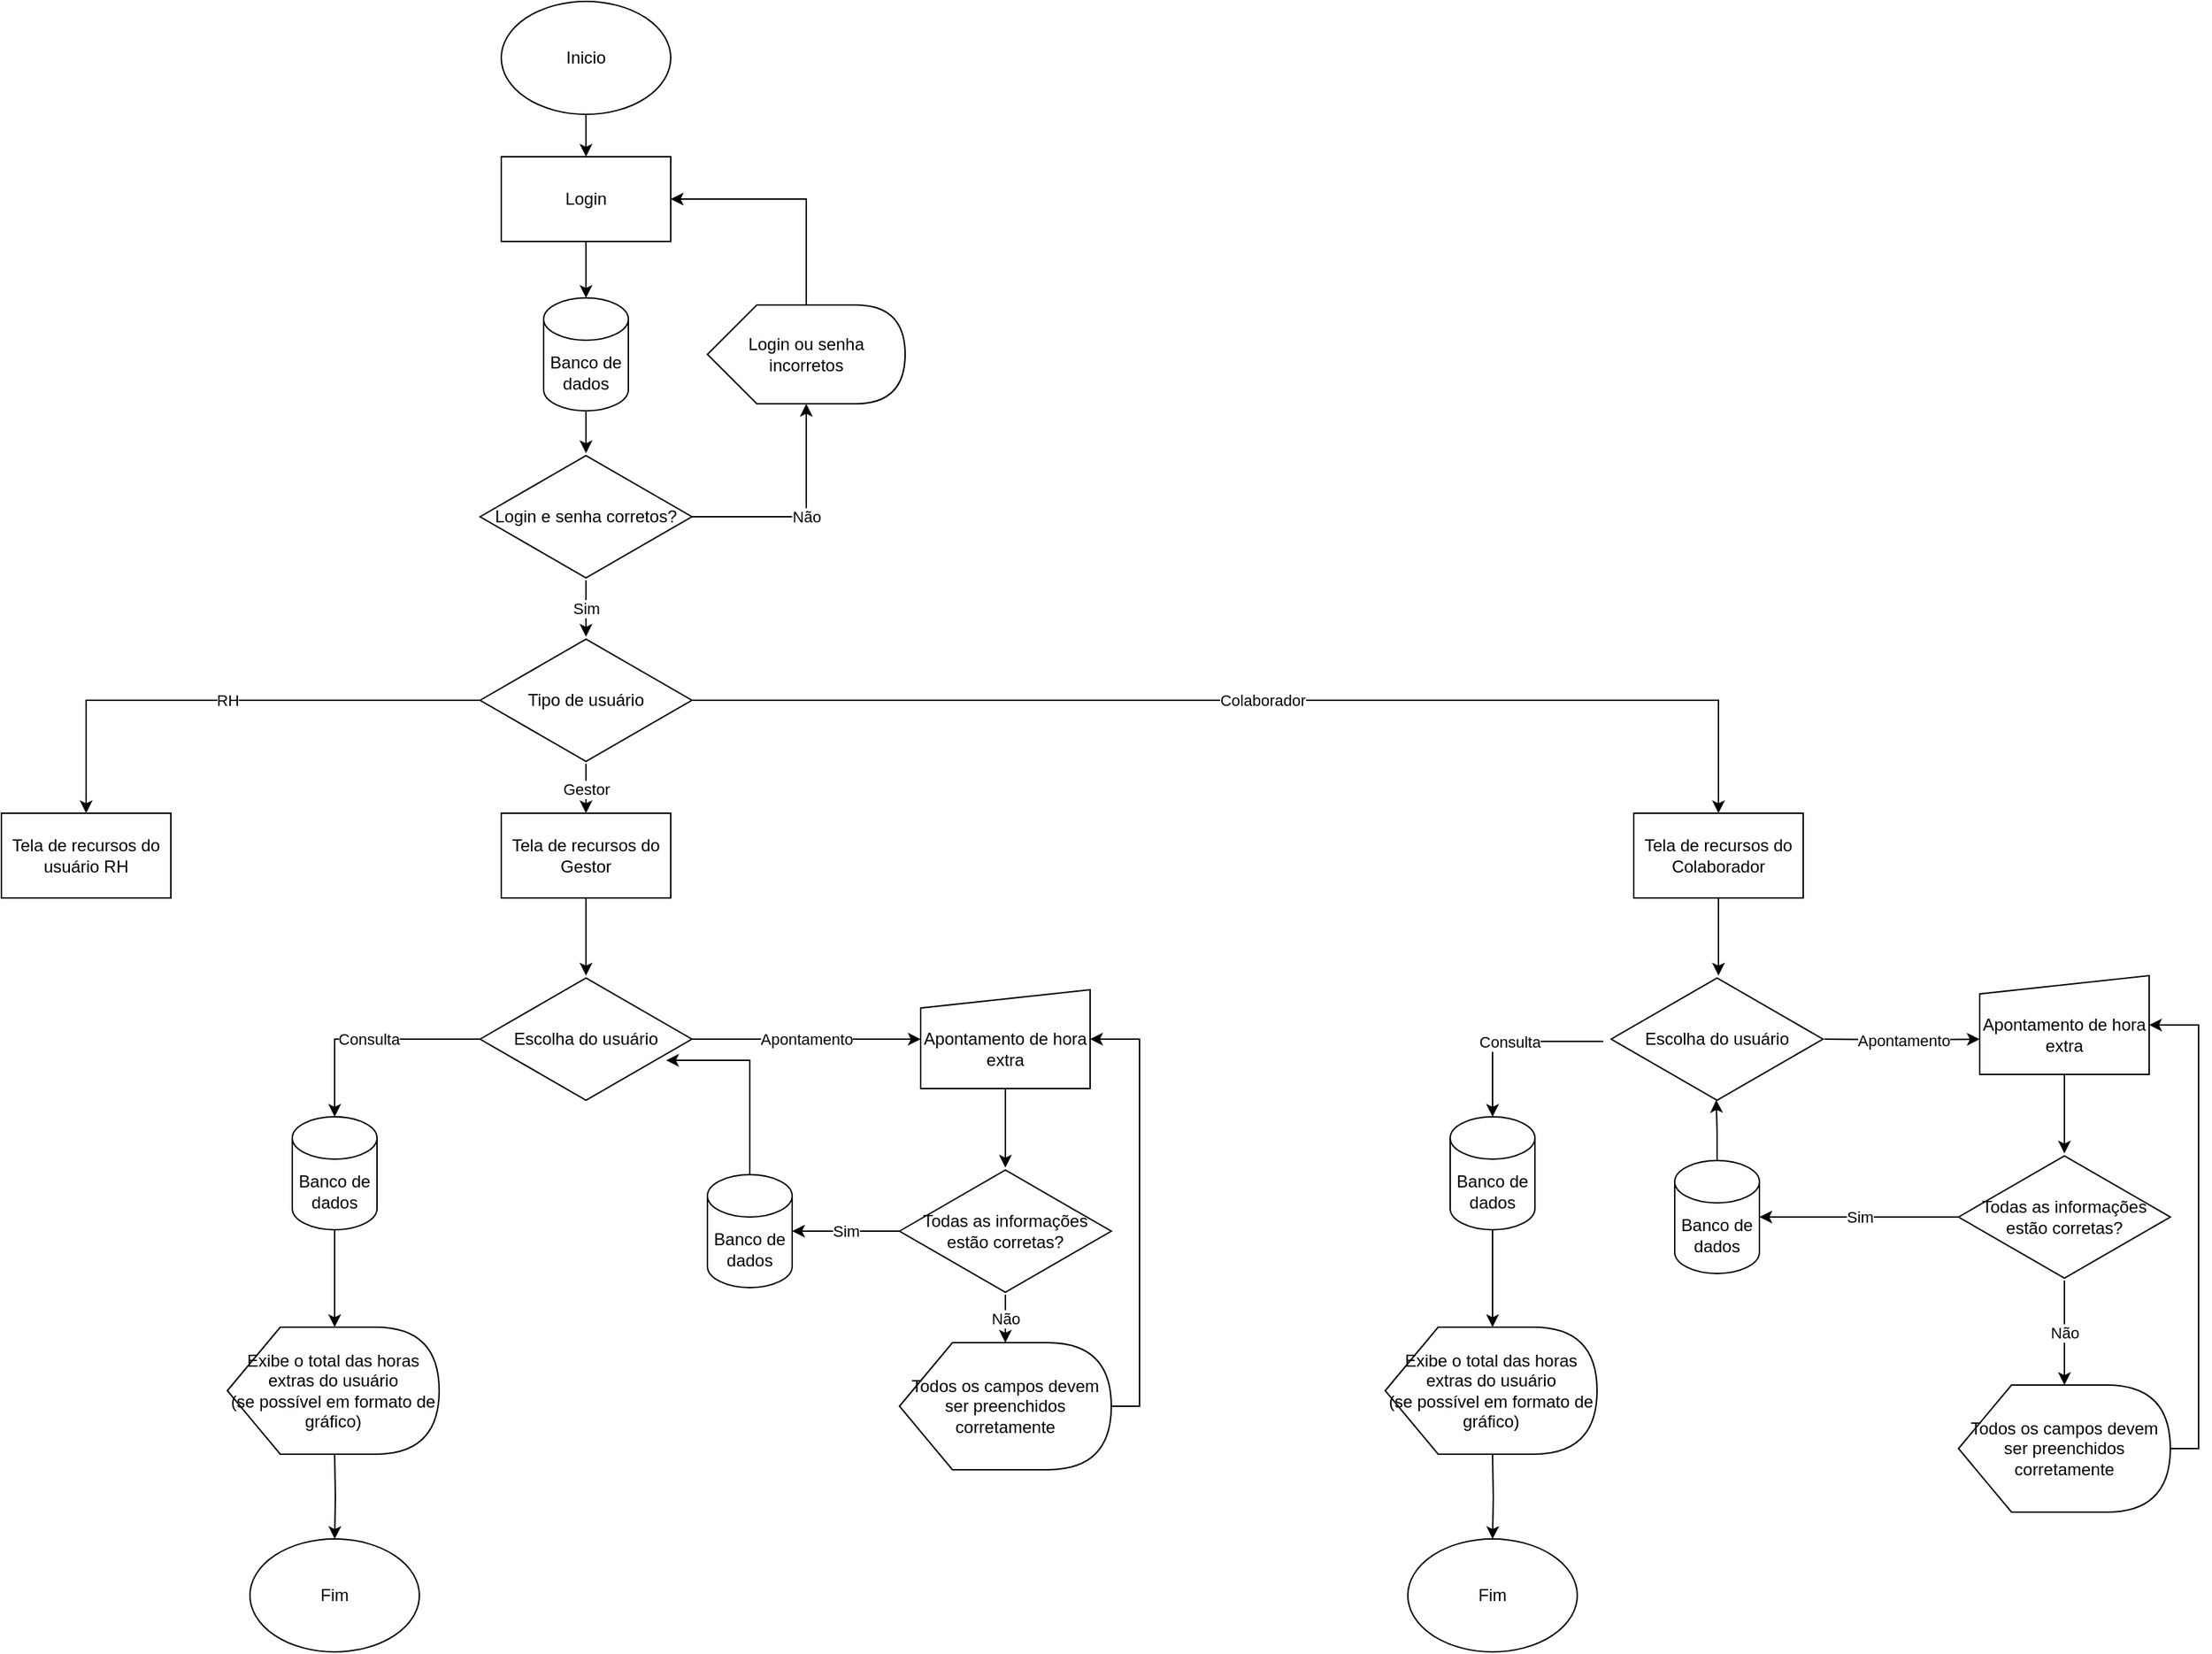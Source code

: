 <mxfile version="21.0.6" type="github">
  <diagram name="Página-1" id="D3uyBTpUd8ZrWWvqMtB1">
    <mxGraphModel dx="1393" dy="730" grid="1" gridSize="10" guides="1" tooltips="1" connect="1" arrows="1" fold="1" page="1" pageScale="1" pageWidth="827" pageHeight="1169" math="0" shadow="0">
      <root>
        <mxCell id="0" />
        <mxCell id="1" parent="0" />
        <mxCell id="dhavuiJlvwZqxC5yoZUc-5" value="" style="edgeStyle=orthogonalEdgeStyle;rounded=0;orthogonalLoop=1;jettySize=auto;html=1;" parent="1" source="dhavuiJlvwZqxC5yoZUc-2" target="dhavuiJlvwZqxC5yoZUc-3" edge="1">
          <mxGeometry relative="1" as="geometry" />
        </mxCell>
        <mxCell id="dhavuiJlvwZqxC5yoZUc-2" value="Inicio" style="ellipse;whiteSpace=wrap;html=1;" parent="1" vertex="1">
          <mxGeometry x="354" y="10" width="120" height="80" as="geometry" />
        </mxCell>
        <mxCell id="dhavuiJlvwZqxC5yoZUc-6" value="" style="edgeStyle=orthogonalEdgeStyle;rounded=0;orthogonalLoop=1;jettySize=auto;html=1;" parent="1" source="dhavuiJlvwZqxC5yoZUc-3" target="dhavuiJlvwZqxC5yoZUc-4" edge="1">
          <mxGeometry relative="1" as="geometry" />
        </mxCell>
        <mxCell id="dhavuiJlvwZqxC5yoZUc-3" value="Login" style="rounded=0;whiteSpace=wrap;html=1;" parent="1" vertex="1">
          <mxGeometry x="354" y="120" width="120" height="60" as="geometry" />
        </mxCell>
        <mxCell id="dhavuiJlvwZqxC5yoZUc-13" value="" style="edgeStyle=orthogonalEdgeStyle;rounded=0;orthogonalLoop=1;jettySize=auto;html=1;" parent="1" source="dhavuiJlvwZqxC5yoZUc-4" target="dhavuiJlvwZqxC5yoZUc-10" edge="1">
          <mxGeometry relative="1" as="geometry" />
        </mxCell>
        <mxCell id="dhavuiJlvwZqxC5yoZUc-4" value="Banco de dados" style="shape=cylinder3;whiteSpace=wrap;html=1;boundedLbl=1;backgroundOutline=1;size=15;" parent="1" vertex="1">
          <mxGeometry x="384" y="220" width="60" height="80" as="geometry" />
        </mxCell>
        <mxCell id="dhavuiJlvwZqxC5yoZUc-15" value="Não" style="edgeStyle=orthogonalEdgeStyle;rounded=0;orthogonalLoop=1;jettySize=auto;html=1;entryX=0;entryY=0;entryDx=70;entryDy=70;entryPerimeter=0;" parent="1" source="dhavuiJlvwZqxC5yoZUc-10" target="dhavuiJlvwZqxC5yoZUc-14" edge="1">
          <mxGeometry relative="1" as="geometry" />
        </mxCell>
        <mxCell id="dhavuiJlvwZqxC5yoZUc-19" value="Sim" style="edgeStyle=orthogonalEdgeStyle;rounded=0;orthogonalLoop=1;jettySize=auto;html=1;" parent="1" source="dhavuiJlvwZqxC5yoZUc-10" target="dhavuiJlvwZqxC5yoZUc-18" edge="1">
          <mxGeometry relative="1" as="geometry" />
        </mxCell>
        <mxCell id="dhavuiJlvwZqxC5yoZUc-10" value="Login e senha corretos?" style="html=1;whiteSpace=wrap;aspect=fixed;shape=isoRectangle;" parent="1" vertex="1">
          <mxGeometry x="339" y="330" width="150" height="90" as="geometry" />
        </mxCell>
        <mxCell id="dhavuiJlvwZqxC5yoZUc-17" style="edgeStyle=orthogonalEdgeStyle;rounded=0;orthogonalLoop=1;jettySize=auto;html=1;entryX=1;entryY=0.5;entryDx=0;entryDy=0;" parent="1" source="dhavuiJlvwZqxC5yoZUc-14" target="dhavuiJlvwZqxC5yoZUc-3" edge="1">
          <mxGeometry relative="1" as="geometry">
            <mxPoint x="530" y="130" as="targetPoint" />
            <Array as="points">
              <mxPoint x="570" y="150" />
            </Array>
          </mxGeometry>
        </mxCell>
        <mxCell id="dhavuiJlvwZqxC5yoZUc-14" value="Login ou senha incorretos" style="shape=display;whiteSpace=wrap;html=1;" parent="1" vertex="1">
          <mxGeometry x="500" y="225" width="140" height="70" as="geometry" />
        </mxCell>
        <mxCell id="dhavuiJlvwZqxC5yoZUc-24" value="RH" style="edgeStyle=orthogonalEdgeStyle;rounded=0;orthogonalLoop=1;jettySize=auto;html=1;entryX=0.5;entryY=0;entryDx=0;entryDy=0;" parent="1" source="dhavuiJlvwZqxC5yoZUc-18" target="dhavuiJlvwZqxC5yoZUc-21" edge="1">
          <mxGeometry relative="1" as="geometry" />
        </mxCell>
        <mxCell id="dhavuiJlvwZqxC5yoZUc-25" value="Gestor" style="edgeStyle=orthogonalEdgeStyle;rounded=0;orthogonalLoop=1;jettySize=auto;html=1;entryX=0.5;entryY=0;entryDx=0;entryDy=0;" parent="1" source="dhavuiJlvwZqxC5yoZUc-18" target="dhavuiJlvwZqxC5yoZUc-22" edge="1">
          <mxGeometry relative="1" as="geometry" />
        </mxCell>
        <mxCell id="dhavuiJlvwZqxC5yoZUc-26" value="Colaborador" style="edgeStyle=orthogonalEdgeStyle;rounded=0;orthogonalLoop=1;jettySize=auto;html=1;entryX=0.5;entryY=0;entryDx=0;entryDy=0;" parent="1" source="dhavuiJlvwZqxC5yoZUc-18" target="dhavuiJlvwZqxC5yoZUc-23" edge="1">
          <mxGeometry relative="1" as="geometry" />
        </mxCell>
        <mxCell id="dhavuiJlvwZqxC5yoZUc-18" value="Tipo de usuário" style="html=1;whiteSpace=wrap;aspect=fixed;shape=isoRectangle;" parent="1" vertex="1">
          <mxGeometry x="339" y="460" width="150" height="90" as="geometry" />
        </mxCell>
        <mxCell id="dhavuiJlvwZqxC5yoZUc-21" value="Tela de recursos do usuário RH" style="rounded=0;whiteSpace=wrap;html=1;" parent="1" vertex="1">
          <mxGeometry y="585" width="120" height="60" as="geometry" />
        </mxCell>
        <mxCell id="GI26mvRQIZfr6_TLy4Za-25" value="" style="edgeStyle=orthogonalEdgeStyle;rounded=0;orthogonalLoop=1;jettySize=auto;html=1;" parent="1" source="dhavuiJlvwZqxC5yoZUc-22" target="GI26mvRQIZfr6_TLy4Za-24" edge="1">
          <mxGeometry relative="1" as="geometry" />
        </mxCell>
        <mxCell id="dhavuiJlvwZqxC5yoZUc-22" value="Tela de recursos do Gestor" style="rounded=0;whiteSpace=wrap;html=1;" parent="1" vertex="1">
          <mxGeometry x="354" y="585" width="120" height="60" as="geometry" />
        </mxCell>
        <mxCell id="dhavuiJlvwZqxC5yoZUc-34" value="" style="edgeStyle=orthogonalEdgeStyle;rounded=0;orthogonalLoop=1;jettySize=auto;html=1;" parent="1" source="dhavuiJlvwZqxC5yoZUc-23" edge="1">
          <mxGeometry relative="1" as="geometry">
            <mxPoint x="1216" y="700.0" as="targetPoint" />
          </mxGeometry>
        </mxCell>
        <mxCell id="dhavuiJlvwZqxC5yoZUc-23" value="Tela de recursos do Colaborador" style="rounded=0;whiteSpace=wrap;html=1;" parent="1" vertex="1">
          <mxGeometry x="1156" y="585" width="120" height="60" as="geometry" />
        </mxCell>
        <mxCell id="GI26mvRQIZfr6_TLy4Za-16" value="" style="edgeStyle=orthogonalEdgeStyle;rounded=0;orthogonalLoop=1;jettySize=auto;html=1;" parent="1" source="dhavuiJlvwZqxC5yoZUc-30" target="dhavuiJlvwZqxC5yoZUc-42" edge="1">
          <mxGeometry relative="1" as="geometry" />
        </mxCell>
        <mxCell id="dhavuiJlvwZqxC5yoZUc-30" value="&lt;span style=&quot;font-family: Helvetica; font-size: 12px; font-style: normal; font-variant-ligatures: normal; font-variant-caps: normal; font-weight: 400; letter-spacing: normal; orphans: 2; text-align: center; text-indent: 0px; text-transform: none; widows: 2; word-spacing: 0px; -webkit-text-stroke-width: 0px; text-decoration-thickness: initial; text-decoration-style: initial; text-decoration-color: initial; float: none; display: inline !important;&quot;&gt;&lt;br&gt;Apontamento de hora extra&lt;/span&gt;" style="shape=manualInput;whiteSpace=wrap;html=1;size=13;" parent="1" vertex="1">
          <mxGeometry x="1401" y="700" width="120" height="70" as="geometry" />
        </mxCell>
        <mxCell id="GI26mvRQIZfr6_TLy4Za-1" value="Apontamento" style="edgeStyle=orthogonalEdgeStyle;rounded=0;orthogonalLoop=1;jettySize=auto;html=1;entryX=0;entryY=0.643;entryDx=0;entryDy=0;entryPerimeter=0;" parent="1" target="dhavuiJlvwZqxC5yoZUc-30" edge="1">
          <mxGeometry relative="1" as="geometry">
            <mxPoint x="1291" y="745.01" as="sourcePoint" />
          </mxGeometry>
        </mxCell>
        <mxCell id="GI26mvRQIZfr6_TLy4Za-21" value="Consulta" style="edgeStyle=orthogonalEdgeStyle;rounded=0;orthogonalLoop=1;jettySize=auto;html=1;exitX=-0.037;exitY=0.518;exitDx=0;exitDy=0;exitPerimeter=0;" parent="1" target="dhavuiJlvwZqxC5yoZUc-36" edge="1" source="dhavuiJlvwZqxC5yoZUc-32">
          <mxGeometry relative="1" as="geometry">
            <mxPoint x="1216" y="790.0" as="sourcePoint" />
          </mxGeometry>
        </mxCell>
        <mxCell id="dhavuiJlvwZqxC5yoZUc-32" value="Escolha do usuário" style="html=1;whiteSpace=wrap;aspect=fixed;shape=isoRectangle;" parent="1" vertex="1">
          <mxGeometry x="1140" y="700" width="150" height="90" as="geometry" />
        </mxCell>
        <mxCell id="dhavuiJlvwZqxC5yoZUc-41" value="" style="edgeStyle=orthogonalEdgeStyle;rounded=0;orthogonalLoop=1;jettySize=auto;html=1;" parent="1" source="dhavuiJlvwZqxC5yoZUc-36" edge="1">
          <mxGeometry relative="1" as="geometry">
            <mxPoint x="1056" y="949.0" as="targetPoint" />
          </mxGeometry>
        </mxCell>
        <mxCell id="dhavuiJlvwZqxC5yoZUc-36" value="Banco de dados" style="shape=cylinder3;whiteSpace=wrap;html=1;boundedLbl=1;backgroundOutline=1;size=15;" parent="1" vertex="1">
          <mxGeometry x="1026" y="800" width="60" height="80" as="geometry" />
        </mxCell>
        <mxCell id="GI26mvRQIZfr6_TLy4Za-23" value="" style="edgeStyle=orthogonalEdgeStyle;rounded=0;orthogonalLoop=1;jettySize=auto;html=1;" parent="1" target="GI26mvRQIZfr6_TLy4Za-22" edge="1">
          <mxGeometry relative="1" as="geometry">
            <mxPoint x="1056" y="1039.0" as="sourcePoint" />
          </mxGeometry>
        </mxCell>
        <mxCell id="dhavuiJlvwZqxC5yoZUc-38" value="Exibe o total das horas extras do usuário&lt;br&gt;(se possível em formato de gráfico)" style="shape=display;whiteSpace=wrap;html=1;" parent="1" vertex="1">
          <mxGeometry x="980" y="949" width="150" height="90" as="geometry" />
        </mxCell>
        <mxCell id="GI26mvRQIZfr6_TLy4Za-17" value="Não" style="edgeStyle=orthogonalEdgeStyle;rounded=0;orthogonalLoop=1;jettySize=auto;html=1;" parent="1" source="dhavuiJlvwZqxC5yoZUc-42" target="dhavuiJlvwZqxC5yoZUc-46" edge="1">
          <mxGeometry relative="1" as="geometry" />
        </mxCell>
        <mxCell id="4bsNJwwaXSlY4GuCIueo-8" value="Sim" style="edgeStyle=orthogonalEdgeStyle;rounded=0;orthogonalLoop=1;jettySize=auto;html=1;entryX=1;entryY=0.5;entryDx=0;entryDy=0;entryPerimeter=0;" edge="1" parent="1" source="dhavuiJlvwZqxC5yoZUc-42" target="4bsNJwwaXSlY4GuCIueo-2">
          <mxGeometry relative="1" as="geometry" />
        </mxCell>
        <mxCell id="dhavuiJlvwZqxC5yoZUc-42" value="Todas as informações estão corretas?" style="html=1;whiteSpace=wrap;aspect=fixed;shape=isoRectangle;" parent="1" vertex="1">
          <mxGeometry x="1386" y="826" width="150" height="90" as="geometry" />
        </mxCell>
        <mxCell id="GI26mvRQIZfr6_TLy4Za-20" style="edgeStyle=orthogonalEdgeStyle;rounded=0;orthogonalLoop=1;jettySize=auto;html=1;exitX=1;exitY=0.5;exitDx=0;exitDy=0;exitPerimeter=0;entryX=1;entryY=0.5;entryDx=0;entryDy=0;" parent="1" source="dhavuiJlvwZqxC5yoZUc-46" target="dhavuiJlvwZqxC5yoZUc-30" edge="1">
          <mxGeometry relative="1" as="geometry" />
        </mxCell>
        <mxCell id="dhavuiJlvwZqxC5yoZUc-46" value="Todos os campos devem ser preenchidos corretamente" style="shape=display;whiteSpace=wrap;html=1;" parent="1" vertex="1">
          <mxGeometry x="1386" y="990" width="150" height="90" as="geometry" />
        </mxCell>
        <mxCell id="GI26mvRQIZfr6_TLy4Za-22" value="Fim" style="ellipse;whiteSpace=wrap;html=1;" parent="1" vertex="1">
          <mxGeometry x="996" y="1099" width="120" height="80" as="geometry" />
        </mxCell>
        <mxCell id="GI26mvRQIZfr6_TLy4Za-32" value="Apontamento" style="edgeStyle=orthogonalEdgeStyle;rounded=0;orthogonalLoop=1;jettySize=auto;html=1;" parent="1" source="GI26mvRQIZfr6_TLy4Za-24" target="GI26mvRQIZfr6_TLy4Za-27" edge="1">
          <mxGeometry relative="1" as="geometry" />
        </mxCell>
        <mxCell id="4bsNJwwaXSlY4GuCIueo-14" value="Consulta" style="edgeStyle=orthogonalEdgeStyle;rounded=0;orthogonalLoop=1;jettySize=auto;html=1;entryX=0.5;entryY=0;entryDx=0;entryDy=0;entryPerimeter=0;" edge="1" parent="1" source="GI26mvRQIZfr6_TLy4Za-24" target="4bsNJwwaXSlY4GuCIueo-10">
          <mxGeometry relative="1" as="geometry" />
        </mxCell>
        <mxCell id="GI26mvRQIZfr6_TLy4Za-24" value="Escolha do usuário" style="html=1;whiteSpace=wrap;aspect=fixed;shape=isoRectangle;" parent="1" vertex="1">
          <mxGeometry x="339" y="700" width="150" height="90" as="geometry" />
        </mxCell>
        <mxCell id="GI26mvRQIZfr6_TLy4Za-26" value="" style="edgeStyle=orthogonalEdgeStyle;rounded=0;orthogonalLoop=1;jettySize=auto;html=1;" parent="1" source="GI26mvRQIZfr6_TLy4Za-27" target="GI26mvRQIZfr6_TLy4Za-29" edge="1">
          <mxGeometry relative="1" as="geometry" />
        </mxCell>
        <mxCell id="GI26mvRQIZfr6_TLy4Za-27" value="&lt;span style=&quot;font-family: Helvetica; font-size: 12px; font-style: normal; font-variant-ligatures: normal; font-variant-caps: normal; font-weight: 400; letter-spacing: normal; orphans: 2; text-align: center; text-indent: 0px; text-transform: none; widows: 2; word-spacing: 0px; -webkit-text-stroke-width: 0px; text-decoration-thickness: initial; text-decoration-style: initial; text-decoration-color: initial; float: none; display: inline !important;&quot;&gt;&lt;br&gt;Apontamento de hora extra&lt;/span&gt;" style="shape=manualInput;whiteSpace=wrap;html=1;size=13;" parent="1" vertex="1">
          <mxGeometry x="651" y="710" width="120" height="70" as="geometry" />
        </mxCell>
        <mxCell id="GI26mvRQIZfr6_TLy4Za-28" value="Não" style="edgeStyle=orthogonalEdgeStyle;rounded=0;orthogonalLoop=1;jettySize=auto;html=1;" parent="1" source="GI26mvRQIZfr6_TLy4Za-29" target="GI26mvRQIZfr6_TLy4Za-31" edge="1">
          <mxGeometry relative="1" as="geometry" />
        </mxCell>
        <mxCell id="4bsNJwwaXSlY4GuCIueo-15" value="Sim" style="edgeStyle=orthogonalEdgeStyle;rounded=0;orthogonalLoop=1;jettySize=auto;html=1;entryX=1;entryY=0.5;entryDx=0;entryDy=0;entryPerimeter=0;" edge="1" parent="1" source="GI26mvRQIZfr6_TLy4Za-29" target="GI26mvRQIZfr6_TLy4Za-33">
          <mxGeometry relative="1" as="geometry">
            <mxPoint x="600" y="881" as="targetPoint" />
          </mxGeometry>
        </mxCell>
        <mxCell id="GI26mvRQIZfr6_TLy4Za-29" value="Todas as informações estão corretas?" style="html=1;whiteSpace=wrap;aspect=fixed;shape=isoRectangle;" parent="1" vertex="1">
          <mxGeometry x="636" y="836" width="150" height="90" as="geometry" />
        </mxCell>
        <mxCell id="GI26mvRQIZfr6_TLy4Za-30" style="edgeStyle=orthogonalEdgeStyle;rounded=0;orthogonalLoop=1;jettySize=auto;html=1;exitX=1;exitY=0.5;exitDx=0;exitDy=0;exitPerimeter=0;entryX=1;entryY=0.5;entryDx=0;entryDy=0;" parent="1" source="GI26mvRQIZfr6_TLy4Za-31" target="GI26mvRQIZfr6_TLy4Za-27" edge="1">
          <mxGeometry relative="1" as="geometry" />
        </mxCell>
        <mxCell id="GI26mvRQIZfr6_TLy4Za-31" value="Todos os campos devem ser preenchidos corretamente" style="shape=display;whiteSpace=wrap;html=1;" parent="1" vertex="1">
          <mxGeometry x="636" y="960" width="150" height="90" as="geometry" />
        </mxCell>
        <mxCell id="4bsNJwwaXSlY4GuCIueo-18" style="edgeStyle=orthogonalEdgeStyle;rounded=0;orthogonalLoop=1;jettySize=auto;html=1;exitX=0.5;exitY=0;exitDx=0;exitDy=0;exitPerimeter=0;entryX=0.878;entryY=0.667;entryDx=0;entryDy=0;entryPerimeter=0;" edge="1" parent="1" source="GI26mvRQIZfr6_TLy4Za-33" target="GI26mvRQIZfr6_TLy4Za-24">
          <mxGeometry relative="1" as="geometry">
            <Array as="points">
              <mxPoint x="530" y="760" />
            </Array>
          </mxGeometry>
        </mxCell>
        <mxCell id="GI26mvRQIZfr6_TLy4Za-33" value="Banco de dados" style="shape=cylinder3;whiteSpace=wrap;html=1;boundedLbl=1;backgroundOutline=1;size=15;" parent="1" vertex="1">
          <mxGeometry x="500" y="841" width="60" height="80" as="geometry" />
        </mxCell>
        <mxCell id="4bsNJwwaXSlY4GuCIueo-7" style="edgeStyle=orthogonalEdgeStyle;rounded=0;orthogonalLoop=1;jettySize=auto;html=1;entryX=0.496;entryY=0.979;entryDx=0;entryDy=0;entryPerimeter=0;" edge="1" parent="1" source="4bsNJwwaXSlY4GuCIueo-2" target="dhavuiJlvwZqxC5yoZUc-32">
          <mxGeometry relative="1" as="geometry" />
        </mxCell>
        <mxCell id="4bsNJwwaXSlY4GuCIueo-2" value="Banco de dados" style="shape=cylinder3;whiteSpace=wrap;html=1;boundedLbl=1;backgroundOutline=1;size=15;" vertex="1" parent="1">
          <mxGeometry x="1185" y="831" width="60" height="80" as="geometry" />
        </mxCell>
        <mxCell id="4bsNJwwaXSlY4GuCIueo-9" value="" style="edgeStyle=orthogonalEdgeStyle;rounded=0;orthogonalLoop=1;jettySize=auto;html=1;" edge="1" parent="1" source="4bsNJwwaXSlY4GuCIueo-10">
          <mxGeometry relative="1" as="geometry">
            <mxPoint x="236" y="949.0" as="targetPoint" />
          </mxGeometry>
        </mxCell>
        <mxCell id="4bsNJwwaXSlY4GuCIueo-10" value="Banco de dados" style="shape=cylinder3;whiteSpace=wrap;html=1;boundedLbl=1;backgroundOutline=1;size=15;" vertex="1" parent="1">
          <mxGeometry x="206" y="800" width="60" height="80" as="geometry" />
        </mxCell>
        <mxCell id="4bsNJwwaXSlY4GuCIueo-11" value="" style="edgeStyle=orthogonalEdgeStyle;rounded=0;orthogonalLoop=1;jettySize=auto;html=1;" edge="1" parent="1" target="4bsNJwwaXSlY4GuCIueo-13">
          <mxGeometry relative="1" as="geometry">
            <mxPoint x="236" y="1039.0" as="sourcePoint" />
          </mxGeometry>
        </mxCell>
        <mxCell id="4bsNJwwaXSlY4GuCIueo-12" value="Exibe o total das horas extras do usuário&lt;br&gt;(se possível em formato de gráfico)" style="shape=display;whiteSpace=wrap;html=1;" vertex="1" parent="1">
          <mxGeometry x="160" y="949" width="150" height="90" as="geometry" />
        </mxCell>
        <mxCell id="4bsNJwwaXSlY4GuCIueo-13" value="Fim" style="ellipse;whiteSpace=wrap;html=1;" vertex="1" parent="1">
          <mxGeometry x="176" y="1099" width="120" height="80" as="geometry" />
        </mxCell>
      </root>
    </mxGraphModel>
  </diagram>
</mxfile>
